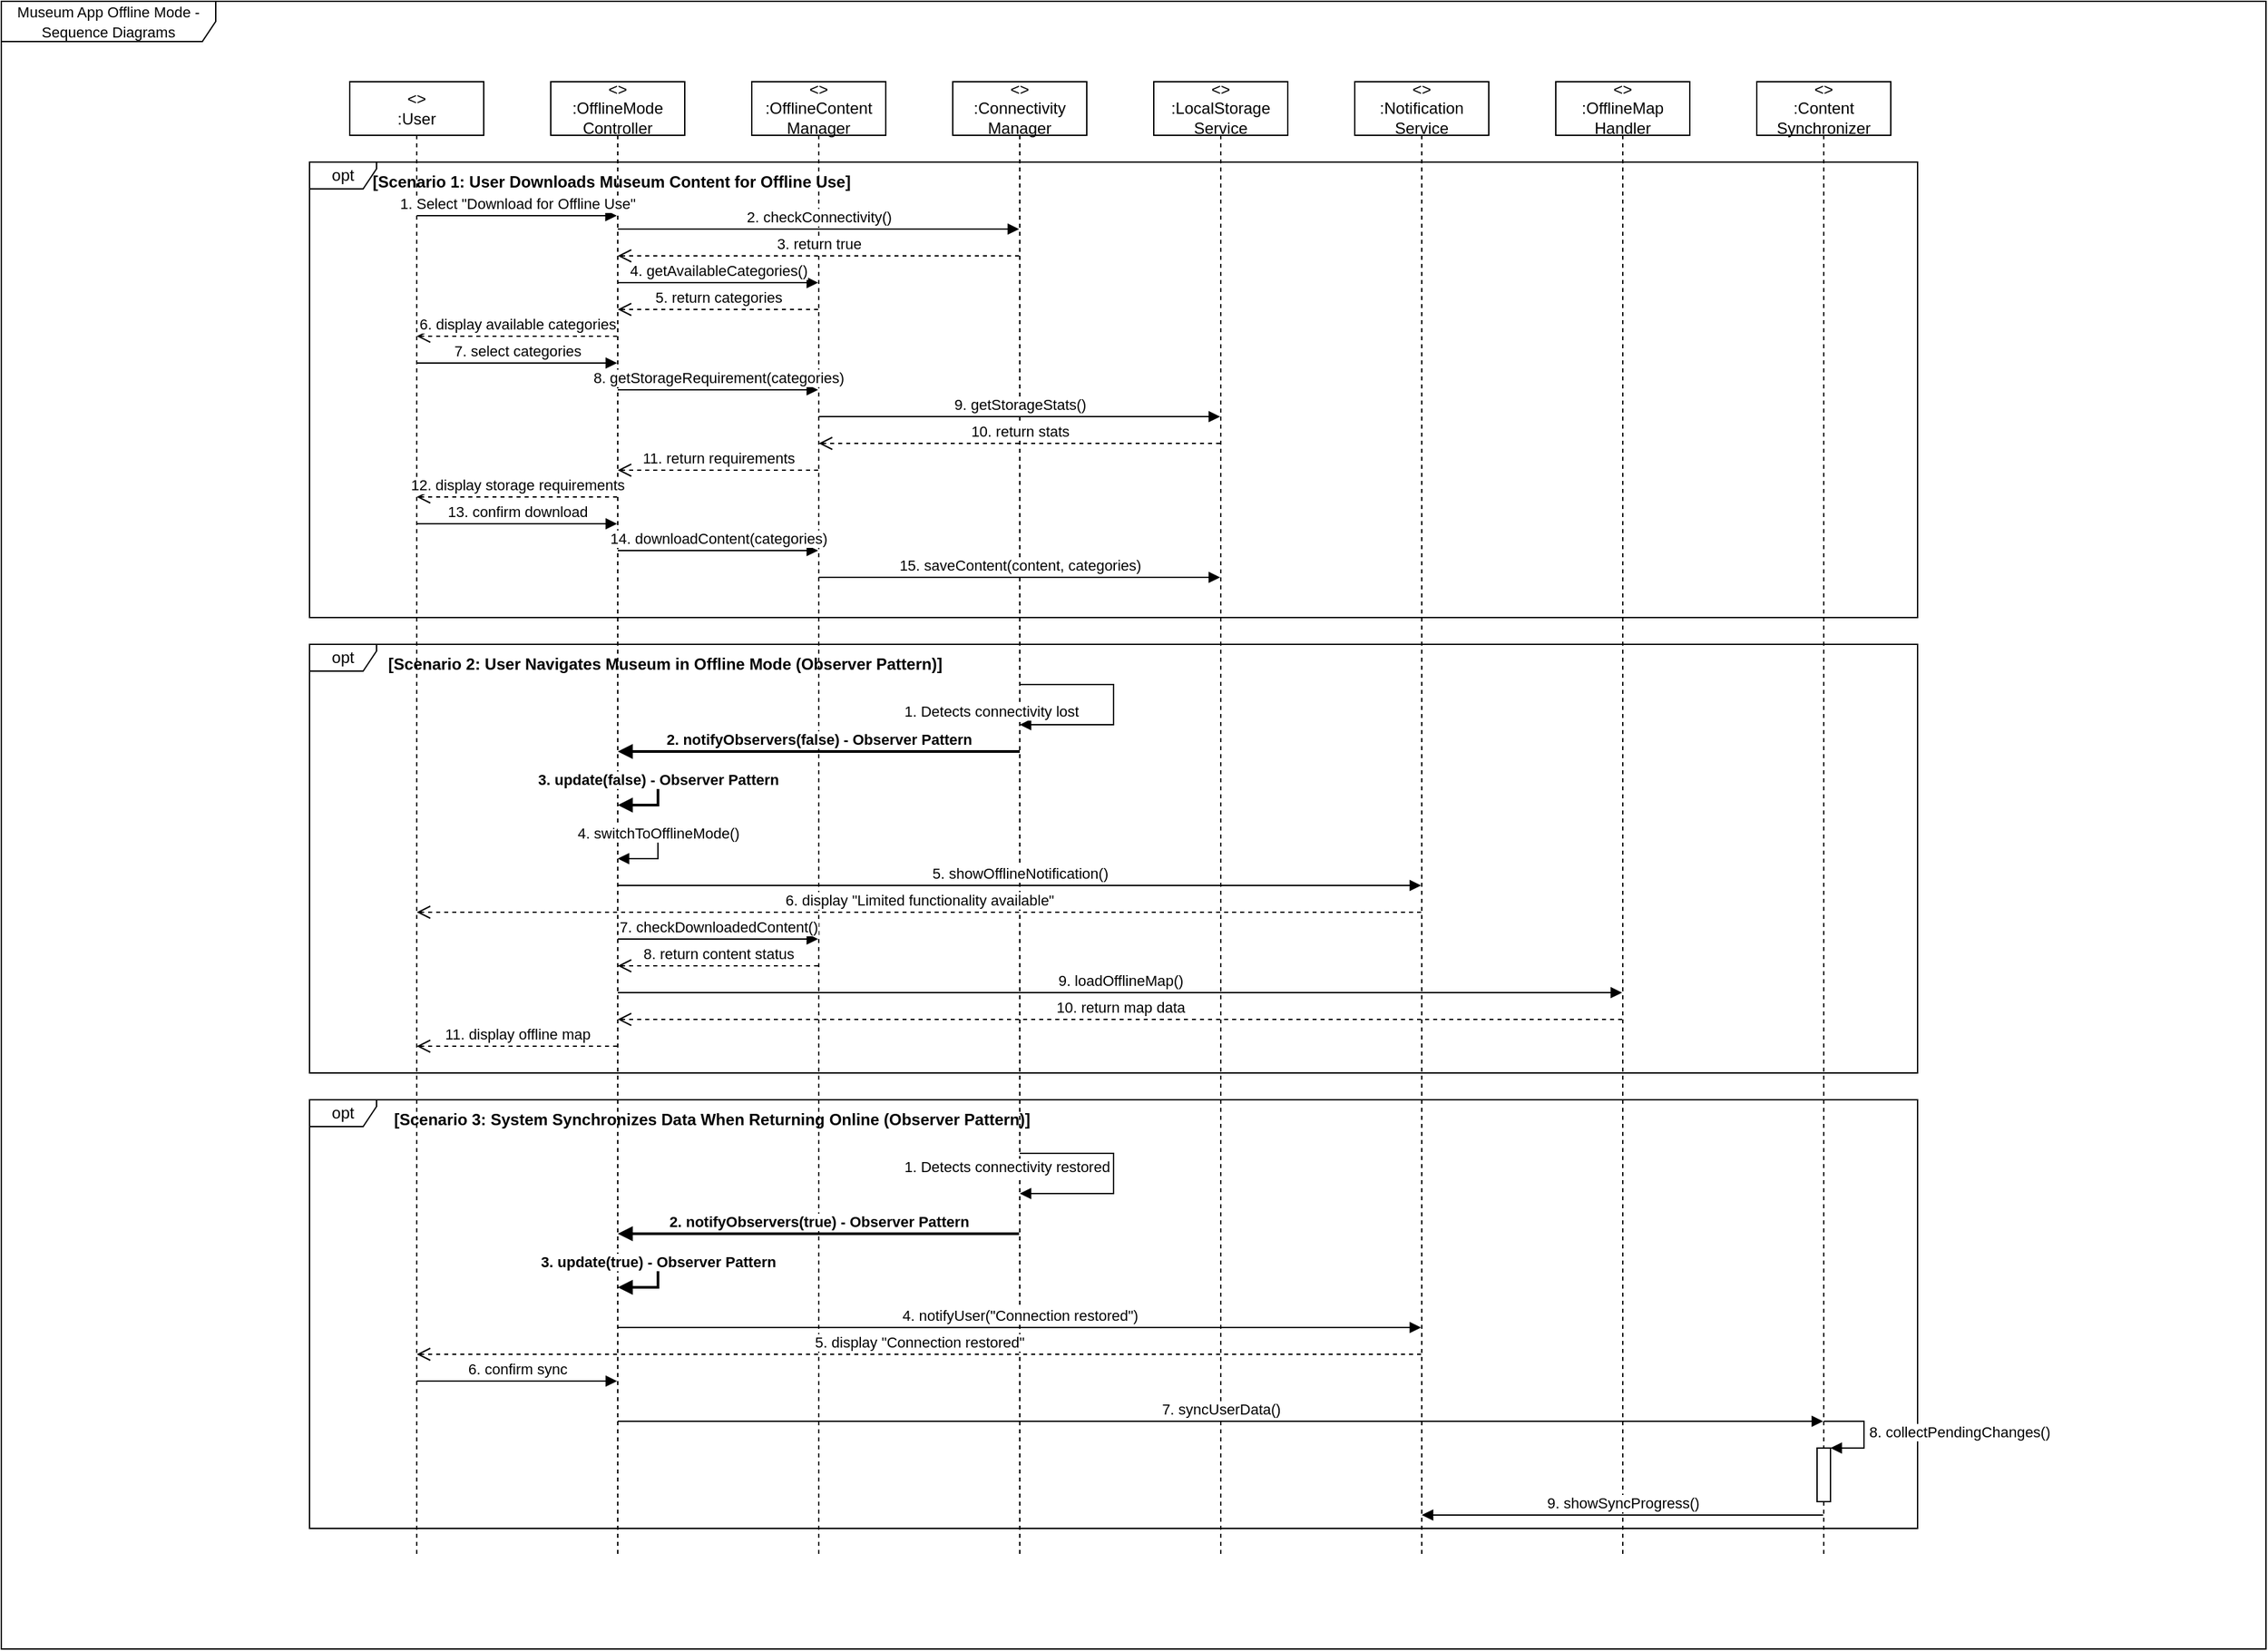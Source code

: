 <mxfile version="26.3.0">
  <diagram name="Class Diagram" id="W69463_VsGmy7O0sprpo">
    <mxGraphModel dx="1753" dy="844" grid="1" gridSize="10" guides="1" tooltips="1" connect="1" arrows="1" fold="1" page="1" pageScale="1" pageWidth="850" pageHeight="1100" math="0" shadow="0">
      <root>
        <mxCell id="0" />
        <mxCell id="1" parent="0" />
        <mxCell id="lTKmuFCjJiPN0zx2JNDY-202" value="&lt;&lt;Boundary&gt;&gt;&#xa;:User" style="shape=umlLifeline;perimeter=lifelinePerimeter;whiteSpace=wrap;html=1;container=1;collapsible=0;recursiveResize=0;outlineConnect=0;" vertex="1" parent="1">
          <mxGeometry x="560" y="1100" width="100" height="1100" as="geometry" />
        </mxCell>
        <mxCell id="lTKmuFCjJiPN0zx2JNDY-203" value="&lt;&lt;Controller&gt;&gt;&#xa;:OfflineMode&#xa;Controller" style="shape=umlLifeline;perimeter=lifelinePerimeter;whiteSpace=wrap;html=1;container=1;collapsible=0;recursiveResize=0;outlineConnect=0;" vertex="1" parent="1">
          <mxGeometry x="710" y="1100" width="100" height="1100" as="geometry" />
        </mxCell>
        <mxCell id="lTKmuFCjJiPN0zx2JNDY-204" value="&lt;&lt;Controller&gt;&gt;&#xa;:OfflineContent&#xa;Manager" style="shape=umlLifeline;perimeter=lifelinePerimeter;whiteSpace=wrap;html=1;container=1;collapsible=0;recursiveResize=0;outlineConnect=0;" vertex="1" parent="1">
          <mxGeometry x="860" y="1100" width="100" height="1100" as="geometry" />
        </mxCell>
        <mxCell id="lTKmuFCjJiPN0zx2JNDY-205" value="&lt;&lt;Controller&gt;&gt;&#xa;:Connectivity&#xa;Manager" style="shape=umlLifeline;perimeter=lifelinePerimeter;whiteSpace=wrap;html=1;container=1;collapsible=0;recursiveResize=0;outlineConnect=0;" vertex="1" parent="1">
          <mxGeometry x="1010" y="1100" width="100" height="1100" as="geometry" />
        </mxCell>
        <mxCell id="lTKmuFCjJiPN0zx2JNDY-206" value="&lt;&lt;Boundary&gt;&gt;&#xa;:LocalStorage&#xa;Service" style="shape=umlLifeline;perimeter=lifelinePerimeter;whiteSpace=wrap;html=1;container=1;collapsible=0;recursiveResize=0;outlineConnect=0;" vertex="1" parent="1">
          <mxGeometry x="1160" y="1100" width="100" height="1100" as="geometry" />
        </mxCell>
        <mxCell id="lTKmuFCjJiPN0zx2JNDY-207" value="&lt;&lt;Boundary&gt;&gt;&#xa;:Notification&#xa;Service" style="shape=umlLifeline;perimeter=lifelinePerimeter;whiteSpace=wrap;html=1;container=1;collapsible=0;recursiveResize=0;outlineConnect=0;" vertex="1" parent="1">
          <mxGeometry x="1310" y="1100" width="100" height="1100" as="geometry" />
        </mxCell>
        <mxCell id="lTKmuFCjJiPN0zx2JNDY-208" value="&lt;&lt;Boundary&gt;&gt;&#xa;:OfflineMap&#xa;Handler" style="shape=umlLifeline;perimeter=lifelinePerimeter;whiteSpace=wrap;html=1;container=1;collapsible=0;recursiveResize=0;outlineConnect=0;" vertex="1" parent="1">
          <mxGeometry x="1460" y="1100" width="100" height="1100" as="geometry" />
        </mxCell>
        <mxCell id="lTKmuFCjJiPN0zx2JNDY-209" value="&lt;&lt;Controller&gt;&gt;&#xa;:Content&#xa;Synchronizer" style="shape=umlLifeline;perimeter=lifelinePerimeter;whiteSpace=wrap;html=1;container=1;collapsible=0;recursiveResize=0;outlineConnect=0;" vertex="1" parent="1">
          <mxGeometry x="1610" y="1100" width="100" height="1100" as="geometry" />
        </mxCell>
        <mxCell id="lTKmuFCjJiPN0zx2JNDY-210" value="opt" style="shape=umlFrame;whiteSpace=wrap;html=1;width=50;height=20;" vertex="1" parent="1">
          <mxGeometry x="530" y="1160" width="1200" height="340" as="geometry" />
        </mxCell>
        <mxCell id="lTKmuFCjJiPN0zx2JNDY-211" value="[Scenario 1: User Downloads Museum Content for Offline Use]" style="text;html=1;align=center;verticalAlign=middle;resizable=0;points=[];autosize=1;strokeColor=none;fillColor=none;fontStyle=1" vertex="1" parent="1">
          <mxGeometry x="580" y="1160" width="350" height="30" as="geometry" />
        </mxCell>
        <mxCell id="lTKmuFCjJiPN0zx2JNDY-212" value="1. Select &quot;Download for Offline Use&quot;" style="html=1;verticalAlign=bottom;endArrow=block;rounded=0;" edge="1" parent="1">
          <mxGeometry width="80" relative="1" as="geometry">
            <mxPoint x="610.002" y="1200" as="sourcePoint" />
            <mxPoint x="759.28" y="1200" as="targetPoint" />
            <Array as="points">
              <mxPoint x="679.78" y="1200" />
            </Array>
          </mxGeometry>
        </mxCell>
        <mxCell id="lTKmuFCjJiPN0zx2JNDY-213" value="2. checkConnectivity()" style="html=1;verticalAlign=bottom;endArrow=block;rounded=0;" edge="1" parent="1" source="lTKmuFCjJiPN0zx2JNDY-203" target="lTKmuFCjJiPN0zx2JNDY-205">
          <mxGeometry width="80" relative="1" as="geometry">
            <mxPoint x="610" y="1210" as="sourcePoint" />
            <mxPoint x="690" y="1210" as="targetPoint" />
            <Array as="points">
              <mxPoint x="870" y="1210" />
            </Array>
          </mxGeometry>
        </mxCell>
        <mxCell id="lTKmuFCjJiPN0zx2JNDY-214" value="3. return true" style="html=1;verticalAlign=bottom;endArrow=open;dashed=1;endSize=8;rounded=0;" edge="1" parent="1" source="lTKmuFCjJiPN0zx2JNDY-205" target="lTKmuFCjJiPN0zx2JNDY-203">
          <mxGeometry relative="1" as="geometry">
            <mxPoint x="690" y="1230" as="sourcePoint" />
            <mxPoint x="610" y="1230" as="targetPoint" />
            <Array as="points">
              <mxPoint x="930" y="1230" />
            </Array>
          </mxGeometry>
        </mxCell>
        <mxCell id="lTKmuFCjJiPN0zx2JNDY-215" value="4. getAvailableCategories()" style="html=1;verticalAlign=bottom;endArrow=block;rounded=0;" edge="1" parent="1" source="lTKmuFCjJiPN0zx2JNDY-203" target="lTKmuFCjJiPN0zx2JNDY-204">
          <mxGeometry width="80" relative="1" as="geometry">
            <mxPoint x="610" y="1250" as="sourcePoint" />
            <mxPoint x="690" y="1250" as="targetPoint" />
            <Array as="points">
              <mxPoint x="830" y="1250" />
            </Array>
          </mxGeometry>
        </mxCell>
        <mxCell id="lTKmuFCjJiPN0zx2JNDY-216" value="5. return categories" style="html=1;verticalAlign=bottom;endArrow=open;dashed=1;endSize=8;rounded=0;" edge="1" parent="1" source="lTKmuFCjJiPN0zx2JNDY-204" target="lTKmuFCjJiPN0zx2JNDY-203">
          <mxGeometry relative="1" as="geometry">
            <mxPoint x="690" y="1270" as="sourcePoint" />
            <mxPoint x="610" y="1270" as="targetPoint" />
            <Array as="points">
              <mxPoint x="830" y="1270" />
            </Array>
          </mxGeometry>
        </mxCell>
        <mxCell id="lTKmuFCjJiPN0zx2JNDY-217" value="6. display available categories" style="html=1;verticalAlign=bottom;endArrow=open;dashed=1;endSize=8;rounded=0;" edge="1" parent="1" source="lTKmuFCjJiPN0zx2JNDY-203" target="lTKmuFCjJiPN0zx2JNDY-202">
          <mxGeometry relative="1" as="geometry">
            <mxPoint x="690" y="1290" as="sourcePoint" />
            <mxPoint x="610" y="1290" as="targetPoint" />
            <Array as="points">
              <mxPoint x="680" y="1290" />
            </Array>
          </mxGeometry>
        </mxCell>
        <mxCell id="lTKmuFCjJiPN0zx2JNDY-218" value="7. select categories" style="html=1;verticalAlign=bottom;endArrow=block;rounded=0;" edge="1" parent="1" source="lTKmuFCjJiPN0zx2JNDY-202" target="lTKmuFCjJiPN0zx2JNDY-203">
          <mxGeometry width="80" relative="1" as="geometry">
            <mxPoint x="610" y="1310" as="sourcePoint" />
            <mxPoint x="690" y="1310" as="targetPoint" />
            <Array as="points">
              <mxPoint x="680" y="1310" />
            </Array>
          </mxGeometry>
        </mxCell>
        <mxCell id="lTKmuFCjJiPN0zx2JNDY-219" value="8. getStorageRequirement(categories)" style="html=1;verticalAlign=bottom;endArrow=block;rounded=0;" edge="1" parent="1" source="lTKmuFCjJiPN0zx2JNDY-203" target="lTKmuFCjJiPN0zx2JNDY-204">
          <mxGeometry width="80" relative="1" as="geometry">
            <mxPoint x="610" y="1330" as="sourcePoint" />
            <mxPoint x="690" y="1330" as="targetPoint" />
            <Array as="points">
              <mxPoint x="840" y="1330" />
            </Array>
          </mxGeometry>
        </mxCell>
        <mxCell id="lTKmuFCjJiPN0zx2JNDY-220" value="9. getStorageStats()" style="html=1;verticalAlign=bottom;endArrow=block;rounded=0;" edge="1" parent="1" source="lTKmuFCjJiPN0zx2JNDY-204" target="lTKmuFCjJiPN0zx2JNDY-206">
          <mxGeometry width="80" relative="1" as="geometry">
            <mxPoint x="610" y="1350" as="sourcePoint" />
            <mxPoint x="690" y="1350" as="targetPoint" />
            <Array as="points">
              <mxPoint x="1060" y="1350" />
            </Array>
          </mxGeometry>
        </mxCell>
        <mxCell id="lTKmuFCjJiPN0zx2JNDY-221" value="10. return stats" style="html=1;verticalAlign=bottom;endArrow=open;dashed=1;endSize=8;rounded=0;" edge="1" parent="1" source="lTKmuFCjJiPN0zx2JNDY-206" target="lTKmuFCjJiPN0zx2JNDY-204">
          <mxGeometry relative="1" as="geometry">
            <mxPoint x="690" y="1370" as="sourcePoint" />
            <mxPoint x="610" y="1370" as="targetPoint" />
            <Array as="points">
              <mxPoint x="1060" y="1370" />
            </Array>
          </mxGeometry>
        </mxCell>
        <mxCell id="lTKmuFCjJiPN0zx2JNDY-222" value="11. return requirements" style="html=1;verticalAlign=bottom;endArrow=open;dashed=1;endSize=8;rounded=0;" edge="1" parent="1" source="lTKmuFCjJiPN0zx2JNDY-204" target="lTKmuFCjJiPN0zx2JNDY-203">
          <mxGeometry relative="1" as="geometry">
            <mxPoint x="690" y="1390" as="sourcePoint" />
            <mxPoint x="610" y="1390" as="targetPoint" />
            <Array as="points">
              <mxPoint x="840" y="1390" />
            </Array>
          </mxGeometry>
        </mxCell>
        <mxCell id="lTKmuFCjJiPN0zx2JNDY-223" value="12. display storage requirements" style="html=1;verticalAlign=bottom;endArrow=open;dashed=1;endSize=8;rounded=0;" edge="1" parent="1" source="lTKmuFCjJiPN0zx2JNDY-203" target="lTKmuFCjJiPN0zx2JNDY-202">
          <mxGeometry relative="1" as="geometry">
            <mxPoint x="690" y="1410" as="sourcePoint" />
            <mxPoint x="610" y="1410" as="targetPoint" />
            <Array as="points">
              <mxPoint x="680" y="1410" />
            </Array>
          </mxGeometry>
        </mxCell>
        <mxCell id="lTKmuFCjJiPN0zx2JNDY-224" value="13. confirm download" style="html=1;verticalAlign=bottom;endArrow=block;rounded=0;" edge="1" parent="1" source="lTKmuFCjJiPN0zx2JNDY-202" target="lTKmuFCjJiPN0zx2JNDY-203">
          <mxGeometry width="80" relative="1" as="geometry">
            <mxPoint x="610" y="1430" as="sourcePoint" />
            <mxPoint x="690" y="1430" as="targetPoint" />
            <Array as="points">
              <mxPoint x="680" y="1430" />
            </Array>
          </mxGeometry>
        </mxCell>
        <mxCell id="lTKmuFCjJiPN0zx2JNDY-225" value="14. downloadContent(categories)" style="html=1;verticalAlign=bottom;endArrow=block;rounded=0;" edge="1" parent="1" source="lTKmuFCjJiPN0zx2JNDY-203" target="lTKmuFCjJiPN0zx2JNDY-204">
          <mxGeometry width="80" relative="1" as="geometry">
            <mxPoint x="610" y="1450" as="sourcePoint" />
            <mxPoint x="690" y="1450" as="targetPoint" />
            <Array as="points">
              <mxPoint x="840" y="1450" />
            </Array>
          </mxGeometry>
        </mxCell>
        <mxCell id="lTKmuFCjJiPN0zx2JNDY-226" value="15. saveContent(content, categories)" style="html=1;verticalAlign=bottom;endArrow=block;rounded=0;" edge="1" parent="1" source="lTKmuFCjJiPN0zx2JNDY-204" target="lTKmuFCjJiPN0zx2JNDY-206">
          <mxGeometry width="80" relative="1" as="geometry">
            <mxPoint x="610" y="1470" as="sourcePoint" />
            <mxPoint x="690" y="1470" as="targetPoint" />
            <Array as="points">
              <mxPoint x="1060" y="1470" />
            </Array>
          </mxGeometry>
        </mxCell>
        <mxCell id="lTKmuFCjJiPN0zx2JNDY-227" value="&lt;div&gt;opt&lt;/div&gt;" style="shape=umlFrame;whiteSpace=wrap;html=1;width=50;height=20;" vertex="1" parent="1">
          <mxGeometry x="530" y="1520" width="1200" height="320" as="geometry" />
        </mxCell>
        <mxCell id="lTKmuFCjJiPN0zx2JNDY-228" value="[Scenario 2: User Navigates Museum in Offline Mode (Observer Pattern)]" style="text;html=1;align=center;verticalAlign=middle;resizable=0;points=[];autosize=1;strokeColor=none;fillColor=none;fontStyle=1" vertex="1" parent="1">
          <mxGeometry x="600" y="1520" width="390" height="30" as="geometry" />
        </mxCell>
        <mxCell id="lTKmuFCjJiPN0zx2JNDY-229" value="1. Detects connectivity lost" style="edgeStyle=orthogonalEdgeStyle;html=1;align=left;spacingLeft=2;endArrow=block;rounded=0;" edge="1" parent="1">
          <mxGeometry x="1" y="-91" relative="1" as="geometry">
            <mxPoint x="1060" y="1550" as="sourcePoint" />
            <Array as="points">
              <mxPoint x="1130" y="1550" />
              <mxPoint x="1130" y="1580" />
              <mxPoint x="1065" y="1580" />
            </Array>
            <mxPoint x="1060" y="1580" as="targetPoint" />
            <mxPoint x="-90" y="81" as="offset" />
          </mxGeometry>
        </mxCell>
        <mxCell id="lTKmuFCjJiPN0zx2JNDY-230" value="2. notifyObservers(false) - Observer Pattern" style="html=1;verticalAlign=bottom;endArrow=block;rounded=0;fontStyle=1;strokeWidth=2;" edge="1" parent="1">
          <mxGeometry x="0.0" width="80" relative="1" as="geometry">
            <mxPoint x="1060" y="1600" as="sourcePoint" />
            <mxPoint x="760" y="1600" as="targetPoint" />
            <Array as="points">
              <mxPoint x="910" y="1600" />
            </Array>
            <mxPoint as="offset" />
          </mxGeometry>
        </mxCell>
        <mxCell id="lTKmuFCjJiPN0zx2JNDY-231" value="3. update(false) - Observer Pattern" style="html=1;verticalAlign=bottom;endArrow=block;rounded=0;fontStyle=1;strokeWidth=2;" edge="1" parent="1">
          <mxGeometry width="80" relative="1" as="geometry">
            <mxPoint x="760" y="1620" as="sourcePoint" />
            <mxPoint x="760" y="1640" as="targetPoint" />
            <Array as="points">
              <mxPoint x="790" y="1620" />
              <mxPoint x="790" y="1640" />
            </Array>
          </mxGeometry>
        </mxCell>
        <mxCell id="lTKmuFCjJiPN0zx2JNDY-232" value="4. switchToOfflineMode()" style="html=1;verticalAlign=bottom;endArrow=block;rounded=0;" edge="1" parent="1">
          <mxGeometry width="80" relative="1" as="geometry">
            <mxPoint x="760" y="1660" as="sourcePoint" />
            <mxPoint x="760" y="1680" as="targetPoint" />
            <Array as="points">
              <mxPoint x="790" y="1660" />
              <mxPoint x="790" y="1680" />
            </Array>
          </mxGeometry>
        </mxCell>
        <mxCell id="lTKmuFCjJiPN0zx2JNDY-233" value="5. showOfflineNotification()" style="html=1;verticalAlign=bottom;endArrow=block;rounded=0;" edge="1" parent="1" source="lTKmuFCjJiPN0zx2JNDY-203" target="lTKmuFCjJiPN0zx2JNDY-207">
          <mxGeometry width="80" relative="1" as="geometry">
            <mxPoint x="750" y="1700" as="sourcePoint" />
            <mxPoint x="830" y="1700" as="targetPoint" />
            <Array as="points">
              <mxPoint x="1060" y="1700" />
            </Array>
          </mxGeometry>
        </mxCell>
        <mxCell id="lTKmuFCjJiPN0zx2JNDY-234" value="6. display &quot;Limited functionality available&quot;" style="html=1;verticalAlign=bottom;endArrow=open;dashed=1;endSize=8;rounded=0;" edge="1" parent="1" source="lTKmuFCjJiPN0zx2JNDY-207" target="lTKmuFCjJiPN0zx2JNDY-202">
          <mxGeometry relative="1" as="geometry">
            <mxPoint x="830" y="1720" as="sourcePoint" />
            <mxPoint x="750" y="1720" as="targetPoint" />
            <Array as="points">
              <mxPoint x="1010" y="1720" />
            </Array>
          </mxGeometry>
        </mxCell>
        <mxCell id="lTKmuFCjJiPN0zx2JNDY-235" value="7. checkDownloadedContent()" style="html=1;verticalAlign=bottom;endArrow=block;rounded=0;" edge="1" parent="1" source="lTKmuFCjJiPN0zx2JNDY-203" target="lTKmuFCjJiPN0zx2JNDY-204">
          <mxGeometry width="80" relative="1" as="geometry">
            <mxPoint x="750" y="1740" as="sourcePoint" />
            <mxPoint x="830" y="1740" as="targetPoint" />
            <Array as="points">
              <mxPoint x="830" y="1740" />
            </Array>
          </mxGeometry>
        </mxCell>
        <mxCell id="lTKmuFCjJiPN0zx2JNDY-236" value="8. return content status" style="html=1;verticalAlign=bottom;endArrow=open;dashed=1;endSize=8;rounded=0;" edge="1" parent="1" source="lTKmuFCjJiPN0zx2JNDY-204" target="lTKmuFCjJiPN0zx2JNDY-203">
          <mxGeometry relative="1" as="geometry">
            <mxPoint x="830" y="1760" as="sourcePoint" />
            <mxPoint x="750" y="1760" as="targetPoint" />
            <Array as="points">
              <mxPoint x="830" y="1760" />
            </Array>
          </mxGeometry>
        </mxCell>
        <mxCell id="lTKmuFCjJiPN0zx2JNDY-237" value="9. loadOfflineMap()" style="html=1;verticalAlign=bottom;endArrow=block;rounded=0;" edge="1" parent="1" source="lTKmuFCjJiPN0zx2JNDY-203" target="lTKmuFCjJiPN0zx2JNDY-208">
          <mxGeometry width="80" relative="1" as="geometry">
            <mxPoint x="750" y="1780" as="sourcePoint" />
            <mxPoint x="830" y="1780" as="targetPoint" />
            <Array as="points">
              <mxPoint x="1170" y="1780" />
            </Array>
          </mxGeometry>
        </mxCell>
        <mxCell id="lTKmuFCjJiPN0zx2JNDY-238" value="10. return map data" style="html=1;verticalAlign=bottom;endArrow=open;dashed=1;endSize=8;rounded=0;" edge="1" parent="1" source="lTKmuFCjJiPN0zx2JNDY-208" target="lTKmuFCjJiPN0zx2JNDY-203">
          <mxGeometry relative="1" as="geometry">
            <mxPoint x="830" y="1800" as="sourcePoint" />
            <mxPoint x="750" y="1800" as="targetPoint" />
            <Array as="points">
              <mxPoint x="1170" y="1800" />
            </Array>
          </mxGeometry>
        </mxCell>
        <mxCell id="lTKmuFCjJiPN0zx2JNDY-239" value="11. display offline map" style="html=1;verticalAlign=bottom;endArrow=open;dashed=1;endSize=8;rounded=0;" edge="1" parent="1" source="lTKmuFCjJiPN0zx2JNDY-203" target="lTKmuFCjJiPN0zx2JNDY-202">
          <mxGeometry relative="1" as="geometry">
            <mxPoint x="830" y="1820" as="sourcePoint" />
            <mxPoint x="750" y="1820" as="targetPoint" />
            <Array as="points">
              <mxPoint x="680" y="1820" />
            </Array>
          </mxGeometry>
        </mxCell>
        <mxCell id="lTKmuFCjJiPN0zx2JNDY-240" value="opt" style="shape=umlFrame;whiteSpace=wrap;html=1;width=50;height=20;" vertex="1" parent="1">
          <mxGeometry x="530" y="1860" width="1200" height="320" as="geometry" />
        </mxCell>
        <mxCell id="lTKmuFCjJiPN0zx2JNDY-241" value="[Scenario 3: System Synchronizes Data When Returning Online (Observer Pattern)]" style="text;html=1;align=center;verticalAlign=middle;resizable=0;points=[];autosize=1;strokeColor=none;fillColor=none;fontStyle=1" vertex="1" parent="1">
          <mxGeometry x="610" y="1860" width="440" height="30" as="geometry" />
        </mxCell>
        <mxCell id="lTKmuFCjJiPN0zx2JNDY-242" value="1. Detects connectivity restored" style="edgeStyle=orthogonalEdgeStyle;html=1;align=left;spacingLeft=2;endArrow=block;rounded=0;" edge="1" parent="1">
          <mxGeometry x="-1" y="-91" relative="1" as="geometry">
            <mxPoint x="1060" y="1900" as="sourcePoint" />
            <Array as="points">
              <mxPoint x="1130" y="1900" />
              <mxPoint x="1130" y="1930" />
            </Array>
            <mxPoint x="1060" y="1930" as="targetPoint" />
            <mxPoint x="-90" y="-81" as="offset" />
          </mxGeometry>
        </mxCell>
        <mxCell id="lTKmuFCjJiPN0zx2JNDY-243" value="2. notifyObservers(true) - Observer Pattern" style="html=1;verticalAlign=bottom;endArrow=block;rounded=0;fontStyle=1;strokeWidth=2;" edge="1" parent="1" source="lTKmuFCjJiPN0zx2JNDY-205" target="lTKmuFCjJiPN0zx2JNDY-203">
          <mxGeometry width="80" relative="1" as="geometry">
            <mxPoint x="750" y="1960" as="sourcePoint" />
            <mxPoint x="830" y="1960" as="targetPoint" />
            <Array as="points">
              <mxPoint x="910" y="1960" />
            </Array>
          </mxGeometry>
        </mxCell>
        <mxCell id="lTKmuFCjJiPN0zx2JNDY-244" value="3. update(true) - Observer Pattern" style="html=1;verticalAlign=bottom;endArrow=block;rounded=0;fontStyle=1;strokeWidth=2;" edge="1" parent="1">
          <mxGeometry width="80" relative="1" as="geometry">
            <mxPoint x="760" y="1980" as="sourcePoint" />
            <mxPoint x="760" y="2000" as="targetPoint" />
            <Array as="points">
              <mxPoint x="790" y="1980" />
              <mxPoint x="790" y="2000" />
            </Array>
          </mxGeometry>
        </mxCell>
        <mxCell id="lTKmuFCjJiPN0zx2JNDY-245" value="4. notifyUser(&quot;Connection restored&quot;)" style="html=1;verticalAlign=bottom;endArrow=block;rounded=0;" edge="1" parent="1" source="lTKmuFCjJiPN0zx2JNDY-203" target="lTKmuFCjJiPN0zx2JNDY-207">
          <mxGeometry width="80" relative="1" as="geometry">
            <mxPoint x="750" y="2030" as="sourcePoint" />
            <mxPoint x="830" y="2030" as="targetPoint" />
            <Array as="points">
              <mxPoint x="1060" y="2030" />
            </Array>
          </mxGeometry>
        </mxCell>
        <mxCell id="lTKmuFCjJiPN0zx2JNDY-246" value="5. display &quot;Connection restored&quot;" style="html=1;verticalAlign=bottom;endArrow=open;dashed=1;endSize=8;rounded=0;" edge="1" parent="1" source="lTKmuFCjJiPN0zx2JNDY-207" target="lTKmuFCjJiPN0zx2JNDY-202">
          <mxGeometry relative="1" as="geometry">
            <mxPoint x="830" y="2050" as="sourcePoint" />
            <mxPoint x="750" y="2050" as="targetPoint" />
            <Array as="points">
              <mxPoint x="910" y="2050" />
            </Array>
          </mxGeometry>
        </mxCell>
        <mxCell id="lTKmuFCjJiPN0zx2JNDY-247" value="6. confirm sync" style="html=1;verticalAlign=bottom;endArrow=block;rounded=0;" edge="1" parent="1" source="lTKmuFCjJiPN0zx2JNDY-202" target="lTKmuFCjJiPN0zx2JNDY-203">
          <mxGeometry width="80" relative="1" as="geometry">
            <mxPoint x="750" y="2070" as="sourcePoint" />
            <mxPoint x="830" y="2070" as="targetPoint" />
            <Array as="points">
              <mxPoint x="680" y="2070" />
            </Array>
          </mxGeometry>
        </mxCell>
        <mxCell id="lTKmuFCjJiPN0zx2JNDY-248" value="7. syncUserData()" style="html=1;verticalAlign=bottom;endArrow=block;rounded=0;" edge="1" parent="1" source="lTKmuFCjJiPN0zx2JNDY-203" target="lTKmuFCjJiPN0zx2JNDY-209">
          <mxGeometry width="80" relative="1" as="geometry">
            <mxPoint x="750" y="2100" as="sourcePoint" />
            <mxPoint x="830" y="2100" as="targetPoint" />
            <Array as="points">
              <mxPoint x="1210" y="2100" />
            </Array>
          </mxGeometry>
        </mxCell>
        <mxCell id="lTKmuFCjJiPN0zx2JNDY-249" value="" style="html=1;points=[];perimeter=orthogonalPerimeter;" vertex="1" parent="1">
          <mxGeometry x="1655" y="2120" width="10" height="40" as="geometry" />
        </mxCell>
        <mxCell id="lTKmuFCjJiPN0zx2JNDY-250" value="8. collectPendingChanges()" style="edgeStyle=orthogonalEdgeStyle;html=1;align=left;spacingLeft=2;endArrow=block;rounded=0;entryX=1;entryY=0;" edge="1" parent="1" target="lTKmuFCjJiPN0zx2JNDY-249">
          <mxGeometry relative="1" as="geometry">
            <mxPoint x="1660" y="2100" as="sourcePoint" />
            <Array as="points">
              <mxPoint x="1690" y="2100" />
            </Array>
          </mxGeometry>
        </mxCell>
        <mxCell id="lTKmuFCjJiPN0zx2JNDY-251" value="9. showSyncProgress()" style="html=1;verticalAlign=bottom;endArrow=block;rounded=0;" edge="1" parent="1" source="lTKmuFCjJiPN0zx2JNDY-209" target="lTKmuFCjJiPN0zx2JNDY-207">
          <mxGeometry width="80" relative="1" as="geometry">
            <mxPoint x="750" y="2170" as="sourcePoint" />
            <mxPoint x="830" y="2170" as="targetPoint" />
            <Array as="points">
              <mxPoint x="1510" y="2170" />
            </Array>
          </mxGeometry>
        </mxCell>
        <mxCell id="lTKmuFCjJiPN0zx2JNDY-252" value="&lt;font style=&quot;font-size: 11px;&quot;&gt;Museum App Offline Mode - Sequence Diagrams&lt;/font&gt;" style="shape=umlFrame;whiteSpace=wrap;html=1;pointerEvents=0;recursiveResize=0;container=1;collapsible=0;width=160;" vertex="1" parent="1">
          <mxGeometry x="300" y="1040" width="1690" height="1230" as="geometry" />
        </mxCell>
      </root>
    </mxGraphModel>
  </diagram>
</mxfile>
